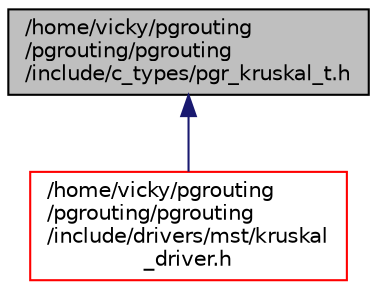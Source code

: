 digraph "/home/vicky/pgrouting/pgrouting/pgrouting/include/c_types/pgr_kruskal_t.h"
{
  edge [fontname="Helvetica",fontsize="10",labelfontname="Helvetica",labelfontsize="10"];
  node [fontname="Helvetica",fontsize="10",shape=record];
  Node1 [label="/home/vicky/pgrouting\l/pgrouting/pgrouting\l/include/c_types/pgr_kruskal_t.h",height=0.2,width=0.4,color="black", fillcolor="grey75", style="filled", fontcolor="black"];
  Node1 -> Node2 [dir="back",color="midnightblue",fontsize="10",style="solid",fontname="Helvetica"];
  Node2 [label="/home/vicky/pgrouting\l/pgrouting/pgrouting\l/include/drivers/mst/kruskal\l_driver.h",height=0.2,width=0.4,color="red", fillcolor="white", style="filled",URL="$kruskal__driver_8h.html"];
}
